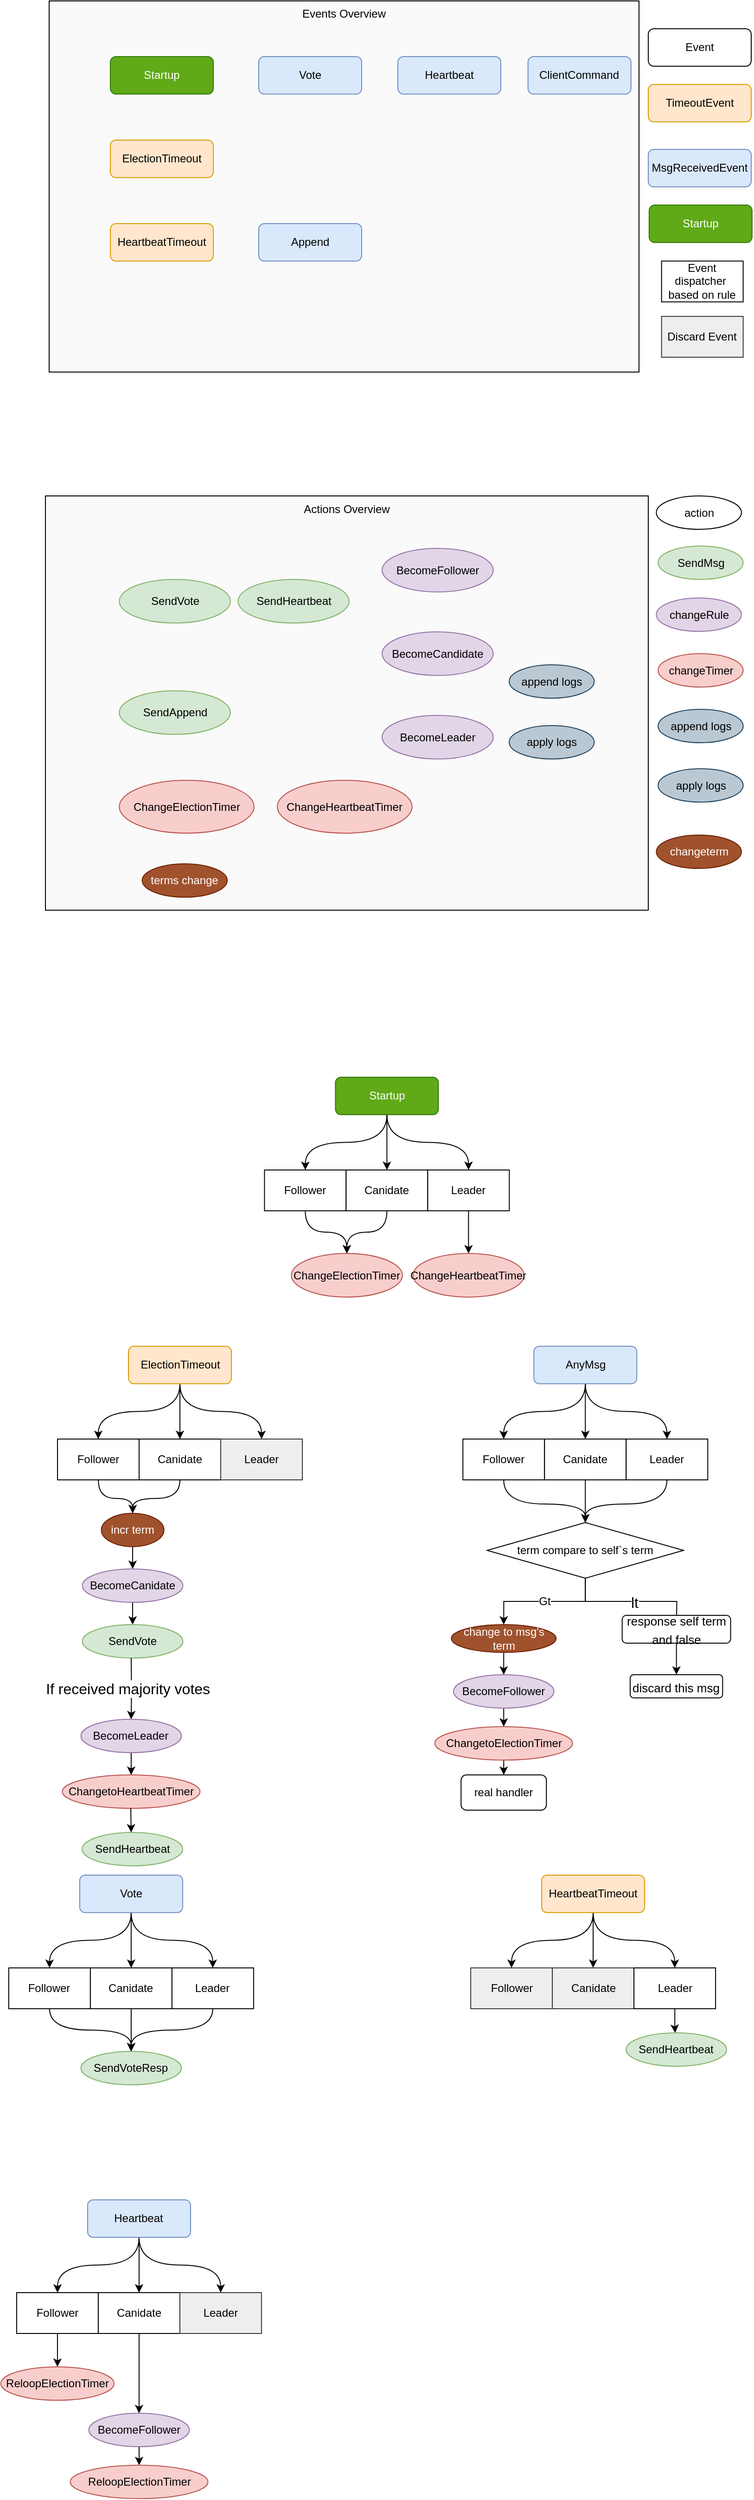 <mxfile version="13.6.2" type="device"><diagram id="dAf2aYG6_OzFOaqViGPm" name="Page-1"><mxGraphModel dx="1577" dy="1133" grid="1" gridSize="10" guides="1" tooltips="1" connect="1" arrows="1" fold="1" page="1" pageScale="1" pageWidth="827" pageHeight="1169" math="0" shadow="0"><root><mxCell id="0"/><mxCell id="1" parent="0"/><mxCell id="yzejsG_qwYHRfYrk_W02-79" value="Actions Overview" style="rounded=0;whiteSpace=wrap;html=1;align=center;verticalAlign=top;fillColor=#FAFAFA;" parent="1" vertex="1"><mxGeometry x="50" y="553.5" width="650" height="446.5" as="geometry"/></mxCell><mxCell id="yzejsG_qwYHRfYrk_W02-48" value="Events Overview" style="rounded=0;whiteSpace=wrap;html=1;align=center;verticalAlign=top;fillColor=#FAFAFA;" parent="1" vertex="1"><mxGeometry x="54" y="20" width="636" height="400" as="geometry"/></mxCell><UserObject label="Event" id="yzejsG_qwYHRfYrk_W02-16"><mxCell style="rounded=1;whiteSpace=wrap;html=1;aspect=fixed;" parent="1" vertex="1"><mxGeometry x="700" y="50" width="111" height="40.36" as="geometry"/></mxCell></UserObject><mxCell id="yzejsG_qwYHRfYrk_W02-17" value="HeartbeatTimeout" style="rounded=1;whiteSpace=wrap;html=1;fillColor=#ffe6cc;strokeColor=#d79b00;aspect=fixed;" parent="1" vertex="1"><mxGeometry x="120" y="260" width="111" height="40.36" as="geometry"/></mxCell><mxCell id="yzejsG_qwYHRfYrk_W02-19" value="Vote" style="rounded=1;whiteSpace=wrap;html=1;fillColor=#dae8fc;strokeColor=#6c8ebf;aspect=fixed;" parent="1" vertex="1"><mxGeometry x="280" y="80" width="111" height="40.36" as="geometry"/></mxCell><mxCell id="yzejsG_qwYHRfYrk_W02-21" value="Append" style="rounded=1;whiteSpace=wrap;html=1;fillColor=#dae8fc;strokeColor=#6c8ebf;aspect=fixed;" parent="1" vertex="1"><mxGeometry x="280" y="260" width="111" height="40.36" as="geometry"/></mxCell><mxCell id="yzejsG_qwYHRfYrk_W02-24" value="Heartbeat" style="rounded=1;whiteSpace=wrap;html=1;fillColor=#dae8fc;strokeColor=#6c8ebf;aspect=fixed;" parent="1" vertex="1"><mxGeometry x="430" y="80" width="111" height="40.36" as="geometry"/></mxCell><UserObject label="TimeoutEvent" id="yzejsG_qwYHRfYrk_W02-55"><mxCell style="rounded=1;whiteSpace=wrap;html=1;aspect=fixed;fillColor=#ffe6cc;strokeColor=#d79b00;" parent="1" vertex="1"><mxGeometry x="700" y="110" width="111" height="40.36" as="geometry"/></mxCell></UserObject><UserObject label="MsgReceivedEvent" id="yzejsG_qwYHRfYrk_W02-56"><mxCell style="rounded=1;whiteSpace=wrap;html=1;aspect=fixed;fillColor=#dae8fc;strokeColor=#6c8ebf;" parent="1" vertex="1"><mxGeometry x="700" y="180" width="111" height="40.36" as="geometry"/></mxCell></UserObject><mxCell id="yzejsG_qwYHRfYrk_W02-57" value="Event dispatcher&amp;nbsp;&lt;br&gt;based on rule" style="rounded=0;whiteSpace=wrap;html=1;aspect=fixed;" parent="1" vertex="1"><mxGeometry x="714.31" y="300.36" width="88" height="44" as="geometry"/></mxCell><mxCell id="yzejsG_qwYHRfYrk_W02-59" value="Discard Event" style="rounded=0;whiteSpace=wrap;html=1;aspect=fixed;fillColor=#eeeeee;strokeColor=#36393d;" parent="1" vertex="1"><mxGeometry x="714.31" y="360" width="88" height="44" as="geometry"/></mxCell><mxCell id="yzejsG_qwYHRfYrk_W02-61" value="action" style="ellipse;whiteSpace=wrap;html=1;rounded=0;" parent="1" vertex="1"><mxGeometry x="708.69" y="553.5" width="91.75" height="36" as="geometry"/></mxCell><mxCell id="yzejsG_qwYHRfYrk_W02-64" value="SendVote" style="ellipse;whiteSpace=wrap;html=1;rounded=0;fillColor=#d5e8d4;strokeColor=#82b366;aspect=fixed;" parent="1" vertex="1"><mxGeometry x="129.62" y="643.5" width="119.81" height="47" as="geometry"/></mxCell><mxCell id="yzejsG_qwYHRfYrk_W02-66" value="ElectionTimeout" style="rounded=1;whiteSpace=wrap;html=1;fillColor=#ffe6cc;strokeColor=#d79b00;aspect=fixed;" parent="1" vertex="1"><mxGeometry x="120" y="170" width="111" height="40.36" as="geometry"/></mxCell><mxCell id="yzejsG_qwYHRfYrk_W02-70" value="SendMsg" style="ellipse;whiteSpace=wrap;html=1;rounded=0;fillColor=#d5e8d4;strokeColor=#82b366;" parent="1" vertex="1"><mxGeometry x="710.56" y="607.5" width="91.75" height="36" as="geometry"/></mxCell><mxCell id="yzejsG_qwYHRfYrk_W02-71" value="changeTimer" style="ellipse;whiteSpace=wrap;html=1;rounded=0;fillColor=#f8cecc;strokeColor=#b85450;" parent="1" vertex="1"><mxGeometry x="710.56" y="723.5" width="91.75" height="36" as="geometry"/></mxCell><mxCell id="yzejsG_qwYHRfYrk_W02-72" value="changeRule" style="ellipse;whiteSpace=wrap;html=1;rounded=0;fillColor=#e1d5e7;strokeColor=#9673a6;" parent="1" vertex="1"><mxGeometry x="708.68" y="663.5" width="91.75" height="36" as="geometry"/></mxCell><mxCell id="yzejsG_qwYHRfYrk_W02-77" value="SendHeartbeat" style="ellipse;whiteSpace=wrap;html=1;rounded=0;fillColor=#d5e8d4;strokeColor=#82b366;aspect=fixed;" parent="1" vertex="1"><mxGeometry x="257.69" y="643.5" width="119.81" height="47" as="geometry"/></mxCell><mxCell id="yzejsG_qwYHRfYrk_W02-82" value="SendAppend" style="ellipse;whiteSpace=wrap;html=1;rounded=0;fillColor=#d5e8d4;strokeColor=#82b366;aspect=fixed;" parent="1" vertex="1"><mxGeometry x="129.62" y="763.5" width="119.81" height="47" as="geometry"/></mxCell><mxCell id="yzejsG_qwYHRfYrk_W02-87" value="BecomeFollower" style="ellipse;whiteSpace=wrap;html=1;rounded=0;fillColor=#e1d5e7;strokeColor=#9673a6;aspect=fixed;" parent="1" vertex="1"><mxGeometry x="413" y="610" width="119.81" height="47" as="geometry"/></mxCell><mxCell id="yzejsG_qwYHRfYrk_W02-88" value="BecomeLeader" style="ellipse;whiteSpace=wrap;html=1;rounded=0;fillColor=#e1d5e7;strokeColor=#9673a6;aspect=fixed;" parent="1" vertex="1"><mxGeometry x="413" y="790" width="119.81" height="47" as="geometry"/></mxCell><mxCell id="yzejsG_qwYHRfYrk_W02-89" value="BecomeCandidate" style="ellipse;whiteSpace=wrap;html=1;rounded=0;fillColor=#e1d5e7;strokeColor=#9673a6;aspect=fixed;" parent="1" vertex="1"><mxGeometry x="413" y="700" width="119.81" height="47" as="geometry"/></mxCell><mxCell id="yzejsG_qwYHRfYrk_W02-94" value="ChangeElectionTimer" style="ellipse;whiteSpace=wrap;html=1;rounded=0;fillColor=#f8cecc;strokeColor=#b85450;aspect=fixed;" parent="1" vertex="1"><mxGeometry x="129.62" y="860" width="145.3" height="57" as="geometry"/></mxCell><mxCell id="yzejsG_qwYHRfYrk_W02-95" value="ChangeHeartbeatTimer" style="ellipse;whiteSpace=wrap;html=1;rounded=0;fillColor=#f8cecc;strokeColor=#b85450;aspect=fixed;" parent="1" vertex="1"><mxGeometry x="300" y="860" width="145.3" height="57" as="geometry"/></mxCell><mxCell id="yzejsG_qwYHRfYrk_W02-123" value="append logs" style="ellipse;whiteSpace=wrap;html=1;rounded=0;fillColor=#bac8d3;strokeColor=#23445d;" parent="1" vertex="1"><mxGeometry x="710.56" y="783.5" width="91.75" height="36" as="geometry"/></mxCell><mxCell id="yzejsG_qwYHRfYrk_W02-124" value="apply logs" style="ellipse;whiteSpace=wrap;html=1;rounded=0;fillColor=#bac8d3;strokeColor=#23445d;" parent="1" vertex="1"><mxGeometry x="710.56" y="847.5" width="91.75" height="36" as="geometry"/></mxCell><mxCell id="yzejsG_qwYHRfYrk_W02-125" value="append logs" style="ellipse;whiteSpace=wrap;html=1;rounded=0;fillColor=#bac8d3;strokeColor=#23445d;" parent="1" vertex="1"><mxGeometry x="550" y="735.5" width="91.75" height="36" as="geometry"/></mxCell><mxCell id="yzejsG_qwYHRfYrk_W02-126" value="apply logs" style="ellipse;whiteSpace=wrap;html=1;rounded=0;fillColor=#bac8d3;strokeColor=#23445d;" parent="1" vertex="1"><mxGeometry x="550" y="801" width="91.75" height="36" as="geometry"/></mxCell><mxCell id="yzejsG_qwYHRfYrk_W02-166" value="ClientCommand" style="rounded=1;whiteSpace=wrap;html=1;fillColor=#dae8fc;strokeColor=#6c8ebf;aspect=fixed;" parent="1" vertex="1"><mxGeometry x="570.33" y="80" width="111" height="40.36" as="geometry"/></mxCell><mxCell id="yzejsG_qwYHRfYrk_W02-189" value="changeterm" style="ellipse;whiteSpace=wrap;html=1;rounded=0;fillColor=#a0522d;strokeColor=#6D1F00;fontColor=#ffffff;" parent="1" vertex="1"><mxGeometry x="708.69" y="919" width="91.75" height="36" as="geometry"/></mxCell><mxCell id="yzejsG_qwYHRfYrk_W02-190" value="terms change" style="ellipse;whiteSpace=wrap;html=1;rounded=0;fillColor=#a0522d;strokeColor=#6D1F00;fontColor=#ffffff;" parent="1" vertex="1"><mxGeometry x="154.31" y="950" width="91.75" height="36" as="geometry"/></mxCell><mxCell id="yzejsG_qwYHRfYrk_W02-219" value="Startup" style="rounded=1;whiteSpace=wrap;html=1;fillColor=#60a917;strokeColor=#2D7600;aspect=fixed;fontColor=#ffffff;" parent="1" vertex="1"><mxGeometry x="120" y="80" width="111" height="40.36" as="geometry"/></mxCell><mxCell id="yzejsG_qwYHRfYrk_W02-221" value="Startup" style="rounded=1;whiteSpace=wrap;html=1;fillColor=#60a917;strokeColor=#2D7600;aspect=fixed;fontColor=#ffffff;" parent="1" vertex="1"><mxGeometry x="700.94" y="240" width="111" height="40.36" as="geometry"/></mxCell><mxCell id="jL_zHp6ZUi1LdcYNqe1w-1" style="edgeStyle=orthogonalEdgeStyle;curved=1;rounded=0;orthogonalLoop=1;jettySize=auto;html=1;exitX=0.5;exitY=1;exitDx=0;exitDy=0;entryX=0.5;entryY=0;entryDx=0;entryDy=0;" edge="1" parent="1" source="jL_zHp6ZUi1LdcYNqe1w-21" target="jL_zHp6ZUi1LdcYNqe1w-78"><mxGeometry relative="1" as="geometry"><mxPoint x="632.05" y="1724" as="targetPoint"/><Array as="points"><mxPoint x="720" y="1640"/><mxPoint x="632" y="1640"/></Array></mxGeometry></mxCell><mxCell id="jL_zHp6ZUi1LdcYNqe1w-2" value="" style="edgeStyle=orthogonalEdgeStyle;curved=1;rounded=0;orthogonalLoop=1;jettySize=auto;html=1;entryX=0.5;entryY=0;entryDx=0;entryDy=0;" edge="1" parent="1" source="jL_zHp6ZUi1LdcYNqe1w-5" target="jL_zHp6ZUi1LdcYNqe1w-7"><mxGeometry relative="1" as="geometry"><mxPoint x="115.0" y="1570" as="targetPoint"/></mxGeometry></mxCell><mxCell id="jL_zHp6ZUi1LdcYNqe1w-3" style="edgeStyle=orthogonalEdgeStyle;curved=1;rounded=0;orthogonalLoop=1;jettySize=auto;html=1;exitX=0.5;exitY=1;exitDx=0;exitDy=0;" edge="1" parent="1" source="jL_zHp6ZUi1LdcYNqe1w-5" target="jL_zHp6ZUi1LdcYNqe1w-8"><mxGeometry relative="1" as="geometry"/></mxCell><mxCell id="jL_zHp6ZUi1LdcYNqe1w-4" style="edgeStyle=orthogonalEdgeStyle;curved=1;rounded=0;orthogonalLoop=1;jettySize=auto;html=1;exitX=0.5;exitY=1;exitDx=0;exitDy=0;entryX=0.5;entryY=0;entryDx=0;entryDy=0;" edge="1" parent="1" source="jL_zHp6ZUi1LdcYNqe1w-5" target="jL_zHp6ZUi1LdcYNqe1w-9"><mxGeometry relative="1" as="geometry"/></mxCell><mxCell id="jL_zHp6ZUi1LdcYNqe1w-5" value="ElectionTimeout" style="rounded=1;whiteSpace=wrap;html=1;fillColor=#ffe6cc;strokeColor=#d79b00;aspect=fixed;" vertex="1" parent="1"><mxGeometry x="139.5" y="1470" width="111" height="40.36" as="geometry"/></mxCell><mxCell id="jL_zHp6ZUi1LdcYNqe1w-6" style="edgeStyle=orthogonalEdgeStyle;curved=1;rounded=0;orthogonalLoop=1;jettySize=auto;html=1;exitX=0.5;exitY=1;exitDx=0;exitDy=0;" edge="1" parent="1" source="jL_zHp6ZUi1LdcYNqe1w-34" target="jL_zHp6ZUi1LdcYNqe1w-11"><mxGeometry relative="1" as="geometry"/></mxCell><mxCell id="jL_zHp6ZUi1LdcYNqe1w-7" value="Follower" style="rounded=0;whiteSpace=wrap;html=1;aspect=fixed;" vertex="1" parent="1"><mxGeometry x="63" y="1570" width="88" height="44" as="geometry"/></mxCell><mxCell id="jL_zHp6ZUi1LdcYNqe1w-8" value="Canidate" style="rounded=0;whiteSpace=wrap;html=1;aspect=fixed;" vertex="1" parent="1"><mxGeometry x="151" y="1570" width="88" height="44" as="geometry"/></mxCell><mxCell id="jL_zHp6ZUi1LdcYNqe1w-9" value="Leader" style="rounded=0;whiteSpace=wrap;html=1;aspect=fixed;fillColor=#eeeeee;strokeColor=#36393d;" vertex="1" parent="1"><mxGeometry x="239" y="1570" width="88" height="44" as="geometry"/></mxCell><mxCell id="jL_zHp6ZUi1LdcYNqe1w-10" style="edgeStyle=orthogonalEdgeStyle;curved=1;rounded=0;orthogonalLoop=1;jettySize=auto;html=1;exitX=0.5;exitY=1;exitDx=0;exitDy=0;" edge="1" parent="1" source="jL_zHp6ZUi1LdcYNqe1w-11" target="jL_zHp6ZUi1LdcYNqe1w-12"><mxGeometry relative="1" as="geometry"/></mxCell><mxCell id="jL_zHp6ZUi1LdcYNqe1w-11" value="BecomeCanidate" style="ellipse;whiteSpace=wrap;html=1;rounded=0;fillColor=#e1d5e7;strokeColor=#9673a6;" vertex="1" parent="1"><mxGeometry x="89.81" y="1710" width="108.38" height="36" as="geometry"/></mxCell><mxCell id="jL_zHp6ZUi1LdcYNqe1w-12" value="SendVote" style="ellipse;whiteSpace=wrap;html=1;rounded=0;fillColor=#d5e8d4;strokeColor=#82b366;" vertex="1" parent="1"><mxGeometry x="89.81" y="1770" width="108.38" height="36" as="geometry"/></mxCell><mxCell id="jL_zHp6ZUi1LdcYNqe1w-13" style="edgeStyle=orthogonalEdgeStyle;curved=1;rounded=0;orthogonalLoop=1;jettySize=auto;html=1;exitX=0.5;exitY=1;exitDx=0;exitDy=0;" edge="1" parent="1" source="jL_zHp6ZUi1LdcYNqe1w-16" target="jL_zHp6ZUi1LdcYNqe1w-20"><mxGeometry relative="1" as="geometry"/></mxCell><mxCell id="jL_zHp6ZUi1LdcYNqe1w-14" style="edgeStyle=orthogonalEdgeStyle;curved=1;rounded=0;orthogonalLoop=1;jettySize=auto;html=1;exitX=0.5;exitY=1;exitDx=0;exitDy=0;" edge="1" parent="1" source="jL_zHp6ZUi1LdcYNqe1w-16" target="jL_zHp6ZUi1LdcYNqe1w-18"><mxGeometry relative="1" as="geometry"/></mxCell><mxCell id="jL_zHp6ZUi1LdcYNqe1w-15" style="edgeStyle=orthogonalEdgeStyle;curved=1;rounded=0;orthogonalLoop=1;jettySize=auto;html=1;exitX=0.5;exitY=1;exitDx=0;exitDy=0;entryX=0.5;entryY=0;entryDx=0;entryDy=0;" edge="1" parent="1" source="jL_zHp6ZUi1LdcYNqe1w-16" target="jL_zHp6ZUi1LdcYNqe1w-21"><mxGeometry relative="1" as="geometry"/></mxCell><mxCell id="jL_zHp6ZUi1LdcYNqe1w-16" value="AnyMsg" style="rounded=1;whiteSpace=wrap;html=1;fillColor=#dae8fc;strokeColor=#6c8ebf;aspect=fixed;" vertex="1" parent="1"><mxGeometry x="576.64" y="1470" width="111" height="40.36" as="geometry"/></mxCell><mxCell id="jL_zHp6ZUi1LdcYNqe1w-17" style="edgeStyle=orthogonalEdgeStyle;curved=1;rounded=0;orthogonalLoop=1;jettySize=auto;html=1;exitX=0.5;exitY=1;exitDx=0;exitDy=0;entryX=0.5;entryY=0;entryDx=0;entryDy=0;" edge="1" parent="1" source="jL_zHp6ZUi1LdcYNqe1w-18" target="jL_zHp6ZUi1LdcYNqe1w-78"><mxGeometry relative="1" as="geometry"><Array as="points"><mxPoint x="544" y="1640"/><mxPoint x="632" y="1640"/></Array><mxPoint x="632" y="1724" as="targetPoint"/></mxGeometry></mxCell><mxCell id="jL_zHp6ZUi1LdcYNqe1w-18" value="Follower" style="rounded=0;whiteSpace=wrap;html=1;aspect=fixed;" vertex="1" parent="1"><mxGeometry x="500.14" y="1570" width="88" height="44" as="geometry"/></mxCell><mxCell id="jL_zHp6ZUi1LdcYNqe1w-19" style="edgeStyle=orthogonalEdgeStyle;curved=1;rounded=0;orthogonalLoop=1;jettySize=auto;html=1;exitX=0.5;exitY=1;exitDx=0;exitDy=0;entryX=0.5;entryY=0;entryDx=0;entryDy=0;" edge="1" parent="1" source="jL_zHp6ZUi1LdcYNqe1w-20" target="jL_zHp6ZUi1LdcYNqe1w-78"><mxGeometry relative="1" as="geometry"><mxPoint x="632.05" y="1724" as="targetPoint"/><Array as="points"/></mxGeometry></mxCell><mxCell id="jL_zHp6ZUi1LdcYNqe1w-20" value="Canidate" style="rounded=0;whiteSpace=wrap;html=1;aspect=fixed;" vertex="1" parent="1"><mxGeometry x="588.14" y="1570" width="88" height="44" as="geometry"/></mxCell><mxCell id="jL_zHp6ZUi1LdcYNqe1w-21" value="Leader" style="rounded=0;whiteSpace=wrap;html=1;aspect=fixed;" vertex="1" parent="1"><mxGeometry x="676.14" y="1570" width="88" height="44" as="geometry"/></mxCell><mxCell id="jL_zHp6ZUi1LdcYNqe1w-22" style="edgeStyle=orthogonalEdgeStyle;curved=1;rounded=0;orthogonalLoop=1;jettySize=auto;html=1;exitX=0.5;exitY=1;exitDx=0;exitDy=0;" edge="1" parent="1" source="jL_zHp6ZUi1LdcYNqe1w-25" target="jL_zHp6ZUi1LdcYNqe1w-29"><mxGeometry relative="1" as="geometry"/></mxCell><mxCell id="jL_zHp6ZUi1LdcYNqe1w-23" style="edgeStyle=orthogonalEdgeStyle;curved=1;rounded=0;orthogonalLoop=1;jettySize=auto;html=1;exitX=0.5;exitY=1;exitDx=0;exitDy=0;" edge="1" parent="1" source="jL_zHp6ZUi1LdcYNqe1w-25" target="jL_zHp6ZUi1LdcYNqe1w-27"><mxGeometry relative="1" as="geometry"/></mxCell><mxCell id="jL_zHp6ZUi1LdcYNqe1w-24" style="edgeStyle=orthogonalEdgeStyle;curved=1;rounded=0;orthogonalLoop=1;jettySize=auto;html=1;exitX=0.5;exitY=1;exitDx=0;exitDy=0;entryX=0.5;entryY=0;entryDx=0;entryDy=0;" edge="1" parent="1" source="jL_zHp6ZUi1LdcYNqe1w-25" target="jL_zHp6ZUi1LdcYNqe1w-31"><mxGeometry relative="1" as="geometry"/></mxCell><mxCell id="jL_zHp6ZUi1LdcYNqe1w-25" value="Vote" style="rounded=1;whiteSpace=wrap;html=1;fillColor=#dae8fc;strokeColor=#6c8ebf;aspect=fixed;" vertex="1" parent="1"><mxGeometry x="86.94" y="2040" width="111" height="40.36" as="geometry"/></mxCell><mxCell id="jL_zHp6ZUi1LdcYNqe1w-26" style="edgeStyle=orthogonalEdgeStyle;curved=1;rounded=0;orthogonalLoop=1;jettySize=auto;html=1;exitX=0.5;exitY=1;exitDx=0;exitDy=0;fontSize=16;" edge="1" parent="1" source="jL_zHp6ZUi1LdcYNqe1w-27" target="jL_zHp6ZUi1LdcYNqe1w-32"><mxGeometry relative="1" as="geometry"/></mxCell><mxCell id="jL_zHp6ZUi1LdcYNqe1w-27" value="Follower" style="rounded=0;whiteSpace=wrap;html=1;aspect=fixed;" vertex="1" parent="1"><mxGeometry x="10.44" y="2140" width="88" height="44" as="geometry"/></mxCell><mxCell id="jL_zHp6ZUi1LdcYNqe1w-28" style="edgeStyle=orthogonalEdgeStyle;curved=1;rounded=0;orthogonalLoop=1;jettySize=auto;html=1;exitX=0.5;exitY=1;exitDx=0;exitDy=0;fontSize=16;" edge="1" parent="1" source="jL_zHp6ZUi1LdcYNqe1w-29" target="jL_zHp6ZUi1LdcYNqe1w-32"><mxGeometry relative="1" as="geometry"/></mxCell><mxCell id="jL_zHp6ZUi1LdcYNqe1w-29" value="Canidate" style="rounded=0;whiteSpace=wrap;html=1;aspect=fixed;" vertex="1" parent="1"><mxGeometry x="98.44" y="2140" width="88" height="44" as="geometry"/></mxCell><mxCell id="jL_zHp6ZUi1LdcYNqe1w-30" style="edgeStyle=orthogonalEdgeStyle;curved=1;rounded=0;orthogonalLoop=1;jettySize=auto;html=1;exitX=0.5;exitY=1;exitDx=0;exitDy=0;fontSize=16;" edge="1" parent="1" source="jL_zHp6ZUi1LdcYNqe1w-31"><mxGeometry relative="1" as="geometry"><mxPoint x="142.24" y="2230" as="targetPoint"/></mxGeometry></mxCell><mxCell id="jL_zHp6ZUi1LdcYNqe1w-31" value="Leader" style="rounded=0;whiteSpace=wrap;html=1;aspect=fixed;" vertex="1" parent="1"><mxGeometry x="186.44" y="2140" width="88" height="44" as="geometry"/></mxCell><mxCell id="jL_zHp6ZUi1LdcYNqe1w-32" value="SendVoteResp" style="ellipse;whiteSpace=wrap;html=1;rounded=0;fillColor=#d5e8d4;strokeColor=#82b366;" vertex="1" parent="1"><mxGeometry x="88.25" y="2230" width="108.38" height="36" as="geometry"/></mxCell><mxCell id="jL_zHp6ZUi1LdcYNqe1w-33" value="" style="edgeStyle=orthogonalEdgeStyle;curved=1;rounded=0;orthogonalLoop=1;jettySize=auto;html=1;entryX=0.5;entryY=0;entryDx=0;entryDy=0;" edge="1" parent="1" source="jL_zHp6ZUi1LdcYNqe1w-8" target="jL_zHp6ZUi1LdcYNqe1w-34"><mxGeometry relative="1" as="geometry"><mxPoint x="194.977" y="1614.0" as="sourcePoint"/><mxPoint x="195.01" y="1640" as="targetPoint"/></mxGeometry></mxCell><mxCell id="jL_zHp6ZUi1LdcYNqe1w-34" value="incr term" style="ellipse;whiteSpace=wrap;html=1;rounded=0;fillColor=#a0522d;strokeColor=#6D1F00;fontColor=#ffffff;" vertex="1" parent="1"><mxGeometry x="110.26" y="1650" width="67.56" height="36" as="geometry"/></mxCell><mxCell id="jL_zHp6ZUi1LdcYNqe1w-35" style="edgeStyle=orthogonalEdgeStyle;curved=1;rounded=0;orthogonalLoop=1;jettySize=auto;html=1;exitX=0.5;exitY=1;exitDx=0;exitDy=0;" edge="1" parent="1" source="jL_zHp6ZUi1LdcYNqe1w-7" target="jL_zHp6ZUi1LdcYNqe1w-34"><mxGeometry relative="1" as="geometry"><mxPoint x="107.0" y="1614.0" as="sourcePoint"/><mxPoint x="107.0" y="1700.0" as="targetPoint"/></mxGeometry></mxCell><mxCell id="jL_zHp6ZUi1LdcYNqe1w-36" value="" style="edgeStyle=orthogonalEdgeStyle;curved=1;rounded=0;orthogonalLoop=1;jettySize=auto;html=1;entryX=0.5;entryY=0;entryDx=0;entryDy=0;" edge="1" parent="1" source="jL_zHp6ZUi1LdcYNqe1w-39" target="jL_zHp6ZUi1LdcYNqe1w-41"><mxGeometry relative="1" as="geometry"><mxPoint x="338.19" y="1280" as="targetPoint"/></mxGeometry></mxCell><mxCell id="jL_zHp6ZUi1LdcYNqe1w-37" style="edgeStyle=orthogonalEdgeStyle;curved=1;rounded=0;orthogonalLoop=1;jettySize=auto;html=1;exitX=0.5;exitY=1;exitDx=0;exitDy=0;" edge="1" parent="1" source="jL_zHp6ZUi1LdcYNqe1w-39" target="jL_zHp6ZUi1LdcYNqe1w-43"><mxGeometry relative="1" as="geometry"/></mxCell><mxCell id="jL_zHp6ZUi1LdcYNqe1w-38" style="edgeStyle=orthogonalEdgeStyle;curved=1;rounded=0;orthogonalLoop=1;jettySize=auto;html=1;exitX=0.5;exitY=1;exitDx=0;exitDy=0;entryX=0.5;entryY=0;entryDx=0;entryDy=0;" edge="1" parent="1" source="jL_zHp6ZUi1LdcYNqe1w-39" target="jL_zHp6ZUi1LdcYNqe1w-45"><mxGeometry relative="1" as="geometry"/></mxCell><mxCell id="jL_zHp6ZUi1LdcYNqe1w-39" value="Startup" style="rounded=1;whiteSpace=wrap;html=1;fillColor=#60a917;strokeColor=#2D7600;aspect=fixed;fontColor=#ffffff;" vertex="1" parent="1"><mxGeometry x="362.69" y="1180" width="111" height="40.36" as="geometry"/></mxCell><mxCell id="jL_zHp6ZUi1LdcYNqe1w-40" style="edgeStyle=orthogonalEdgeStyle;rounded=0;orthogonalLoop=1;jettySize=auto;html=1;exitX=0.5;exitY=1;exitDx=0;exitDy=0;entryX=0.5;entryY=0;entryDx=0;entryDy=0;curved=1;" edge="1" parent="1" source="jL_zHp6ZUi1LdcYNqe1w-41" target="jL_zHp6ZUi1LdcYNqe1w-46"><mxGeometry relative="1" as="geometry"/></mxCell><mxCell id="jL_zHp6ZUi1LdcYNqe1w-41" value="Follower" style="rounded=0;whiteSpace=wrap;html=1;aspect=fixed;" vertex="1" parent="1"><mxGeometry x="286.19" y="1280" width="88" height="44" as="geometry"/></mxCell><mxCell id="jL_zHp6ZUi1LdcYNqe1w-42" style="edgeStyle=orthogonalEdgeStyle;curved=1;rounded=0;orthogonalLoop=1;jettySize=auto;html=1;exitX=0.5;exitY=1;exitDx=0;exitDy=0;entryX=0.5;entryY=0;entryDx=0;entryDy=0;" edge="1" parent="1" source="jL_zHp6ZUi1LdcYNqe1w-43" target="jL_zHp6ZUi1LdcYNqe1w-46"><mxGeometry relative="1" as="geometry"/></mxCell><mxCell id="jL_zHp6ZUi1LdcYNqe1w-43" value="Canidate" style="rounded=0;whiteSpace=wrap;html=1;aspect=fixed;" vertex="1" parent="1"><mxGeometry x="374.19" y="1280" width="88" height="44" as="geometry"/></mxCell><mxCell id="jL_zHp6ZUi1LdcYNqe1w-44" style="edgeStyle=orthogonalEdgeStyle;curved=1;rounded=0;orthogonalLoop=1;jettySize=auto;html=1;exitX=0.5;exitY=1;exitDx=0;exitDy=0;" edge="1" parent="1" source="jL_zHp6ZUi1LdcYNqe1w-45" target="jL_zHp6ZUi1LdcYNqe1w-47"><mxGeometry relative="1" as="geometry"/></mxCell><mxCell id="jL_zHp6ZUi1LdcYNqe1w-45" value="Leader" style="rounded=0;whiteSpace=wrap;html=1;aspect=fixed;" vertex="1" parent="1"><mxGeometry x="462.19" y="1280" width="88" height="44" as="geometry"/></mxCell><mxCell id="jL_zHp6ZUi1LdcYNqe1w-46" value="ChangeElectionTimer" style="ellipse;whiteSpace=wrap;html=1;rounded=0;fillColor=#f8cecc;strokeColor=#b85450;aspect=fixed;" vertex="1" parent="1"><mxGeometry x="315.1" y="1370" width="119.81" height="47" as="geometry"/></mxCell><mxCell id="jL_zHp6ZUi1LdcYNqe1w-47" value="ChangeHeartbeatTimer" style="ellipse;whiteSpace=wrap;html=1;rounded=0;fillColor=#f8cecc;strokeColor=#b85450;aspect=fixed;" vertex="1" parent="1"><mxGeometry x="446.29" y="1370" width="119.81" height="47" as="geometry"/></mxCell><mxCell id="jL_zHp6ZUi1LdcYNqe1w-48" style="edgeStyle=orthogonalEdgeStyle;curved=1;rounded=0;orthogonalLoop=1;jettySize=auto;html=1;exitX=0.5;exitY=1;exitDx=0;exitDy=0;fontSize=16;entryX=0.5;entryY=0;entryDx=0;entryDy=0;" edge="1" parent="1" target="jL_zHp6ZUi1LdcYNqe1w-51"><mxGeometry relative="1" as="geometry"><mxPoint x="142.698" y="1832" as="targetPoint"/><mxPoint x="142.44" y="1806" as="sourcePoint"/></mxGeometry></mxCell><mxCell id="jL_zHp6ZUi1LdcYNqe1w-49" value="If received majority votes&amp;nbsp;&amp;nbsp;" style="edgeLabel;html=1;align=center;verticalAlign=middle;resizable=0;points=[];fontSize=16;" vertex="1" connectable="0" parent="jL_zHp6ZUi1LdcYNqe1w-48"><mxGeometry x="-0.029" relative="1" as="geometry"><mxPoint as="offset"/></mxGeometry></mxCell><mxCell id="jL_zHp6ZUi1LdcYNqe1w-50" style="edgeStyle=orthogonalEdgeStyle;curved=1;rounded=0;orthogonalLoop=1;jettySize=auto;html=1;exitX=0.5;exitY=1;exitDx=0;exitDy=0;entryX=0.5;entryY=0;entryDx=0;entryDy=0;fontSize=16;" edge="1" parent="1" source="jL_zHp6ZUi1LdcYNqe1w-51" target="jL_zHp6ZUi1LdcYNqe1w-52"><mxGeometry relative="1" as="geometry"/></mxCell><mxCell id="jL_zHp6ZUi1LdcYNqe1w-51" value="BecomeLeader" style="ellipse;whiteSpace=wrap;html=1;rounded=0;fillColor=#e1d5e7;strokeColor=#9673a6;" vertex="1" parent="1"><mxGeometry x="88.25" y="1872" width="108.38" height="36" as="geometry"/></mxCell><mxCell id="jL_zHp6ZUi1LdcYNqe1w-52" value="ChangetoHeartbeatTimer" style="ellipse;whiteSpace=wrap;html=1;rounded=0;fillColor=#f8cecc;strokeColor=#b85450;" vertex="1" parent="1"><mxGeometry x="68.19" y="1932" width="148.51" height="36" as="geometry"/></mxCell><mxCell id="jL_zHp6ZUi1LdcYNqe1w-53" style="edgeStyle=orthogonalEdgeStyle;curved=1;rounded=0;orthogonalLoop=1;jettySize=auto;html=1;exitX=0.5;exitY=1;exitDx=0;exitDy=0;" edge="1" parent="1" source="jL_zHp6ZUi1LdcYNqe1w-56" target="jL_zHp6ZUi1LdcYNqe1w-60"><mxGeometry relative="1" as="geometry"/></mxCell><mxCell id="jL_zHp6ZUi1LdcYNqe1w-54" style="edgeStyle=orthogonalEdgeStyle;curved=1;rounded=0;orthogonalLoop=1;jettySize=auto;html=1;exitX=0.5;exitY=1;exitDx=0;exitDy=0;" edge="1" parent="1" source="jL_zHp6ZUi1LdcYNqe1w-56" target="jL_zHp6ZUi1LdcYNqe1w-58"><mxGeometry relative="1" as="geometry"/></mxCell><mxCell id="jL_zHp6ZUi1LdcYNqe1w-55" style="edgeStyle=orthogonalEdgeStyle;curved=1;rounded=0;orthogonalLoop=1;jettySize=auto;html=1;exitX=0.5;exitY=1;exitDx=0;exitDy=0;entryX=0.5;entryY=0;entryDx=0;entryDy=0;" edge="1" parent="1" source="jL_zHp6ZUi1LdcYNqe1w-56" target="jL_zHp6ZUi1LdcYNqe1w-61"><mxGeometry relative="1" as="geometry"/></mxCell><mxCell id="jL_zHp6ZUi1LdcYNqe1w-56" value="Heartbeat" style="rounded=1;whiteSpace=wrap;html=1;fillColor=#dae8fc;strokeColor=#6c8ebf;aspect=fixed;" vertex="1" parent="1"><mxGeometry x="95.46" y="2390" width="111" height="40.36" as="geometry"/></mxCell><mxCell id="jL_zHp6ZUi1LdcYNqe1w-57" style="edgeStyle=orthogonalEdgeStyle;curved=1;rounded=0;orthogonalLoop=1;jettySize=auto;html=1;exitX=0.5;exitY=1;exitDx=0;exitDy=0;entryX=0.5;entryY=0;entryDx=0;entryDy=0;fontSize=16;" edge="1" parent="1" source="jL_zHp6ZUi1LdcYNqe1w-58"><mxGeometry relative="1" as="geometry"><mxPoint x="62.975" y="2570" as="targetPoint"/></mxGeometry></mxCell><mxCell id="jL_zHp6ZUi1LdcYNqe1w-58" value="Follower" style="rounded=0;whiteSpace=wrap;html=1;aspect=fixed;" vertex="1" parent="1"><mxGeometry x="18.96" y="2490" width="88" height="44" as="geometry"/></mxCell><mxCell id="jL_zHp6ZUi1LdcYNqe1w-59" style="edgeStyle=orthogonalEdgeStyle;curved=1;rounded=0;orthogonalLoop=1;jettySize=auto;html=1;exitX=0.5;exitY=1;exitDx=0;exitDy=0;" edge="1" parent="1" source="jL_zHp6ZUi1LdcYNqe1w-60" target="jL_zHp6ZUi1LdcYNqe1w-64"><mxGeometry relative="1" as="geometry"/></mxCell><mxCell id="jL_zHp6ZUi1LdcYNqe1w-60" value="Canidate" style="rounded=0;whiteSpace=wrap;html=1;aspect=fixed;" vertex="1" parent="1"><mxGeometry x="106.96" y="2490" width="88" height="44" as="geometry"/></mxCell><mxCell id="jL_zHp6ZUi1LdcYNqe1w-61" value="Leader" style="rounded=0;whiteSpace=wrap;html=1;aspect=fixed;fillColor=#eeeeee;strokeColor=#36393d;" vertex="1" parent="1"><mxGeometry x="194.96" y="2490" width="88" height="44" as="geometry"/></mxCell><mxCell id="jL_zHp6ZUi1LdcYNqe1w-62" value="ReloopElectionTimer" style="ellipse;whiteSpace=wrap;html=1;rounded=0;fillColor=#f8cecc;strokeColor=#b85450;" vertex="1" parent="1"><mxGeometry x="1.93" y="2570" width="122.06" height="36" as="geometry"/></mxCell><mxCell id="jL_zHp6ZUi1LdcYNqe1w-63" style="edgeStyle=orthogonalEdgeStyle;curved=1;rounded=0;orthogonalLoop=1;jettySize=auto;html=1;exitX=0.5;exitY=1;exitDx=0;exitDy=0;fontSize=16;" edge="1" parent="1" source="jL_zHp6ZUi1LdcYNqe1w-64" target="jL_zHp6ZUi1LdcYNqe1w-65"><mxGeometry relative="1" as="geometry"/></mxCell><mxCell id="jL_zHp6ZUi1LdcYNqe1w-64" value="BecomeFollower" style="ellipse;whiteSpace=wrap;html=1;rounded=0;fillColor=#e1d5e7;strokeColor=#9673a6;" vertex="1" parent="1"><mxGeometry x="96.77" y="2620" width="108.38" height="36" as="geometry"/></mxCell><mxCell id="jL_zHp6ZUi1LdcYNqe1w-65" value="ReloopElectionTimer" style="ellipse;whiteSpace=wrap;html=1;rounded=0;fillColor=#f8cecc;strokeColor=#b85450;" vertex="1" parent="1"><mxGeometry x="76.71" y="2676" width="148.51" height="36" as="geometry"/></mxCell><mxCell id="jL_zHp6ZUi1LdcYNqe1w-66" value="" style="edgeStyle=orthogonalEdgeStyle;curved=1;rounded=0;orthogonalLoop=1;jettySize=auto;html=1;entryX=0.5;entryY=0;entryDx=0;entryDy=0;" edge="1" parent="1" source="jL_zHp6ZUi1LdcYNqe1w-69" target="jL_zHp6ZUi1LdcYNqe1w-70"><mxGeometry relative="1" as="geometry"><mxPoint x="560.56" y="2140" as="targetPoint"/></mxGeometry></mxCell><mxCell id="jL_zHp6ZUi1LdcYNqe1w-67" style="edgeStyle=orthogonalEdgeStyle;curved=1;rounded=0;orthogonalLoop=1;jettySize=auto;html=1;exitX=0.5;exitY=1;exitDx=0;exitDy=0;" edge="1" parent="1" source="jL_zHp6ZUi1LdcYNqe1w-69" target="jL_zHp6ZUi1LdcYNqe1w-71"><mxGeometry relative="1" as="geometry"/></mxCell><mxCell id="jL_zHp6ZUi1LdcYNqe1w-68" style="edgeStyle=orthogonalEdgeStyle;curved=1;rounded=0;orthogonalLoop=1;jettySize=auto;html=1;exitX=0.5;exitY=1;exitDx=0;exitDy=0;entryX=0.5;entryY=0;entryDx=0;entryDy=0;" edge="1" parent="1" source="jL_zHp6ZUi1LdcYNqe1w-69" target="jL_zHp6ZUi1LdcYNqe1w-73"><mxGeometry relative="1" as="geometry"/></mxCell><mxCell id="jL_zHp6ZUi1LdcYNqe1w-69" value="HeartbeatTimeout" style="rounded=1;whiteSpace=wrap;html=1;fillColor=#ffe6cc;strokeColor=#d79b00;aspect=fixed;" vertex="1" parent="1"><mxGeometry x="585.06" y="2040" width="111" height="40.36" as="geometry"/></mxCell><mxCell id="jL_zHp6ZUi1LdcYNqe1w-70" value="Follower" style="rounded=0;whiteSpace=wrap;html=1;aspect=fixed;fillColor=#eeeeee;strokeColor=#36393d;" vertex="1" parent="1"><mxGeometry x="508.56" y="2140" width="88" height="44" as="geometry"/></mxCell><mxCell id="jL_zHp6ZUi1LdcYNqe1w-71" value="Canidate" style="rounded=0;whiteSpace=wrap;html=1;aspect=fixed;fillColor=#eeeeee;strokeColor=#36393d;" vertex="1" parent="1"><mxGeometry x="596.56" y="2140" width="88" height="44" as="geometry"/></mxCell><mxCell id="jL_zHp6ZUi1LdcYNqe1w-72" value="" style="edgeStyle=orthogonalEdgeStyle;rounded=0;orthogonalLoop=1;jettySize=auto;html=1;" edge="1" parent="1" source="jL_zHp6ZUi1LdcYNqe1w-73"><mxGeometry relative="1" as="geometry"><mxPoint x="729" y="2210" as="targetPoint"/></mxGeometry></mxCell><mxCell id="jL_zHp6ZUi1LdcYNqe1w-73" value="Leader" style="rounded=0;whiteSpace=wrap;html=1;aspect=fixed;" vertex="1" parent="1"><mxGeometry x="684.56" y="2140" width="88" height="44" as="geometry"/></mxCell><mxCell id="jL_zHp6ZUi1LdcYNqe1w-74" value="SendHeartbeat" style="ellipse;whiteSpace=wrap;html=1;rounded=0;fillColor=#d5e8d4;strokeColor=#82b366;" vertex="1" parent="1"><mxGeometry x="676.14" y="2210" width="108.38" height="36" as="geometry"/></mxCell><mxCell id="jL_zHp6ZUi1LdcYNqe1w-75" value="&lt;span style=&quot;font-size: 12px&quot;&gt;Gt&lt;/span&gt;" style="edgeStyle=orthogonalEdgeStyle;rounded=0;orthogonalLoop=1;jettySize=auto;html=1;exitX=0.5;exitY=1;exitDx=0;exitDy=0;" edge="1" parent="1" source="jL_zHp6ZUi1LdcYNqe1w-78" target="jL_zHp6ZUi1LdcYNqe1w-84"><mxGeometry relative="1" as="geometry"/></mxCell><mxCell id="jL_zHp6ZUi1LdcYNqe1w-76" style="edgeStyle=orthogonalEdgeStyle;rounded=0;orthogonalLoop=1;jettySize=auto;html=1;entryX=0.5;entryY=0;entryDx=0;entryDy=0;strokeWidth=1;" edge="1" parent="1" source="jL_zHp6ZUi1LdcYNqe1w-78"><mxGeometry relative="1" as="geometry"><mxPoint x="730.315" y="1770" as="targetPoint"/></mxGeometry></mxCell><mxCell id="jL_zHp6ZUi1LdcYNqe1w-77" value="lt" style="edgeLabel;html=1;align=center;verticalAlign=middle;resizable=0;points=[];fontSize=16;" vertex="1" connectable="0" parent="jL_zHp6ZUi1LdcYNqe1w-76"><mxGeometry x="0.011" y="-4" relative="1" as="geometry"><mxPoint x="2.47" y="-3" as="offset"/></mxGeometry></mxCell><mxCell id="jL_zHp6ZUi1LdcYNqe1w-78" value="term compare to self`s term" style="rhombus;whiteSpace=wrap;html=1;" vertex="1" parent="1"><mxGeometry x="526.24" y="1660" width="211.8" height="60" as="geometry"/></mxCell><mxCell id="jL_zHp6ZUi1LdcYNqe1w-79" style="edgeStyle=orthogonalEdgeStyle;curved=1;rounded=0;orthogonalLoop=1;jettySize=auto;html=1;exitX=0.5;exitY=1;exitDx=0;exitDy=0;fontSize=16;" edge="1" parent="1" source="jL_zHp6ZUi1LdcYNqe1w-80" target="jL_zHp6ZUi1LdcYNqe1w-82"><mxGeometry relative="1" as="geometry"/></mxCell><mxCell id="jL_zHp6ZUi1LdcYNqe1w-80" value="BecomeFollower" style="ellipse;whiteSpace=wrap;html=1;rounded=0;fillColor=#e1d5e7;strokeColor=#9673a6;" vertex="1" parent="1"><mxGeometry x="489.95" y="1824" width="108.38" height="36" as="geometry"/></mxCell><mxCell id="jL_zHp6ZUi1LdcYNqe1w-81" style="edgeStyle=orthogonalEdgeStyle;rounded=0;orthogonalLoop=1;jettySize=auto;html=1;exitX=0.5;exitY=1;exitDx=0;exitDy=0;entryX=0.5;entryY=0;entryDx=0;entryDy=0;strokeWidth=1;" edge="1" parent="1" source="jL_zHp6ZUi1LdcYNqe1w-82" target="jL_zHp6ZUi1LdcYNqe1w-85"><mxGeometry relative="1" as="geometry"/></mxCell><mxCell id="jL_zHp6ZUi1LdcYNqe1w-82" value="ChangetoElectionTimer" style="ellipse;whiteSpace=wrap;html=1;rounded=0;fillColor=#f8cecc;strokeColor=#b85450;" vertex="1" parent="1"><mxGeometry x="469.89" y="1880" width="148.51" height="36" as="geometry"/></mxCell><mxCell id="jL_zHp6ZUi1LdcYNqe1w-83" style="edgeStyle=orthogonalEdgeStyle;rounded=0;orthogonalLoop=1;jettySize=auto;html=1;exitX=0.5;exitY=1;exitDx=0;exitDy=0;strokeWidth=1;" edge="1" parent="1" source="jL_zHp6ZUi1LdcYNqe1w-84" target="jL_zHp6ZUi1LdcYNqe1w-80"><mxGeometry relative="1" as="geometry"/></mxCell><mxCell id="jL_zHp6ZUi1LdcYNqe1w-84" value="change to msg's term" style="ellipse;whiteSpace=wrap;html=1;rounded=0;fillColor=#a0522d;strokeColor=#6D1F00;fontColor=#ffffff;" vertex="1" parent="1"><mxGeometry x="487.65" y="1770" width="112.97" height="30" as="geometry"/></mxCell><mxCell id="jL_zHp6ZUi1LdcYNqe1w-85" value="real handler" style="rounded=1;whiteSpace=wrap;html=1;" vertex="1" parent="1"><mxGeometry x="498.14" y="1932" width="92" height="38" as="geometry"/></mxCell><mxCell id="jL_zHp6ZUi1LdcYNqe1w-86" value="" style="edgeStyle=orthogonalEdgeStyle;rounded=0;orthogonalLoop=1;jettySize=auto;html=1;strokeWidth=1;fontSize=16;" edge="1" parent="1" source="jL_zHp6ZUi1LdcYNqe1w-87" target="jL_zHp6ZUi1LdcYNqe1w-88"><mxGeometry relative="1" as="geometry"/></mxCell><mxCell id="jL_zHp6ZUi1LdcYNqe1w-87" value="&lt;font style=&quot;font-size: 13px&quot;&gt;response self term&lt;br&gt;and false&lt;br&gt;&lt;/font&gt;" style="rounded=1;whiteSpace=wrap;html=1;fontSize=16;" vertex="1" parent="1"><mxGeometry x="671.86" y="1760" width="116.93" height="30" as="geometry"/></mxCell><mxCell id="jL_zHp6ZUi1LdcYNqe1w-88" value="&lt;font style=&quot;font-size: 13px&quot;&gt;discard this msg&lt;/font&gt;" style="whiteSpace=wrap;html=1;rounded=1;fontSize=16;" vertex="1" parent="1"><mxGeometry x="680.49" y="1824" width="99.67" height="25" as="geometry"/></mxCell><mxCell id="jL_zHp6ZUi1LdcYNqe1w-89" value="" style="edgeStyle=orthogonalEdgeStyle;rounded=0;orthogonalLoop=1;jettySize=auto;html=1;" edge="1" parent="1"><mxGeometry relative="1" as="geometry"><mxPoint x="142.02" y="1968" as="sourcePoint"/><mxPoint x="142.42" y="1994" as="targetPoint"/></mxGeometry></mxCell><mxCell id="jL_zHp6ZUi1LdcYNqe1w-90" value="SendHeartbeat" style="ellipse;whiteSpace=wrap;html=1;rounded=0;fillColor=#d5e8d4;strokeColor=#82b366;" vertex="1" parent="1"><mxGeometry x="89.56" y="1994" width="108.38" height="36" as="geometry"/></mxCell></root></mxGraphModel></diagram></mxfile>